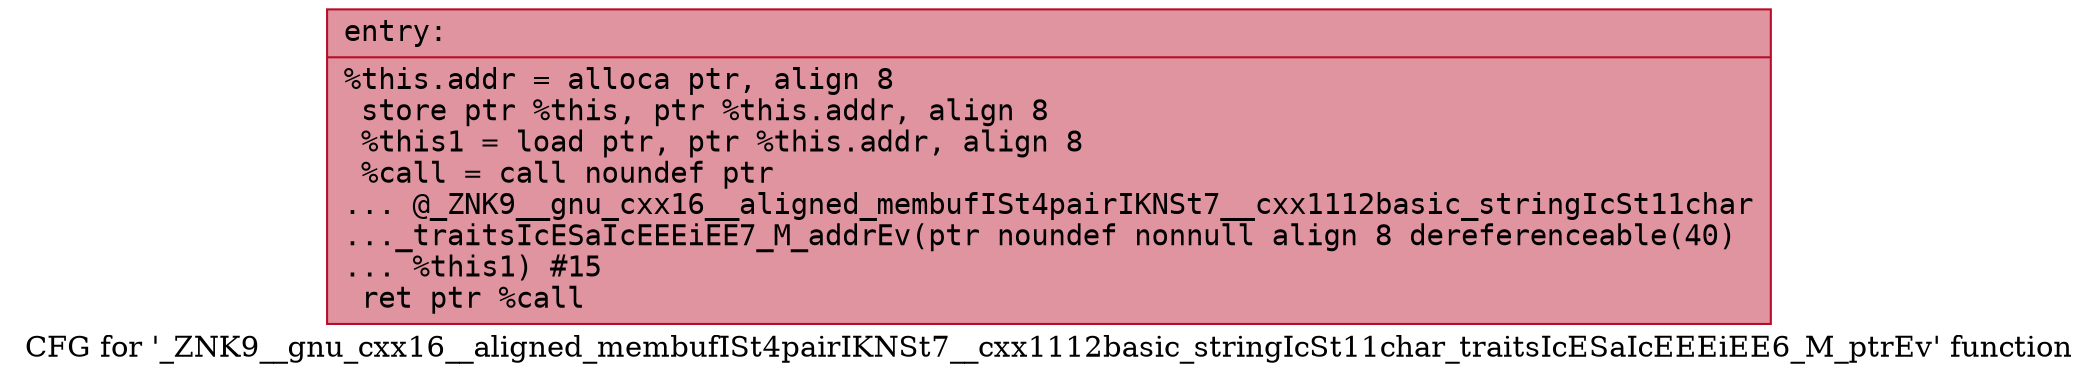 digraph "CFG for '_ZNK9__gnu_cxx16__aligned_membufISt4pairIKNSt7__cxx1112basic_stringIcSt11char_traitsIcESaIcEEEiEE6_M_ptrEv' function" {
	label="CFG for '_ZNK9__gnu_cxx16__aligned_membufISt4pairIKNSt7__cxx1112basic_stringIcSt11char_traitsIcESaIcEEEiEE6_M_ptrEv' function";

	Node0x55bd4060f4d0 [shape=record,color="#b70d28ff", style=filled, fillcolor="#b70d2870" fontname="Courier",label="{entry:\l|  %this.addr = alloca ptr, align 8\l  store ptr %this, ptr %this.addr, align 8\l  %this1 = load ptr, ptr %this.addr, align 8\l  %call = call noundef ptr\l... @_ZNK9__gnu_cxx16__aligned_membufISt4pairIKNSt7__cxx1112basic_stringIcSt11char\l..._traitsIcESaIcEEEiEE7_M_addrEv(ptr noundef nonnull align 8 dereferenceable(40)\l... %this1) #15\l  ret ptr %call\l}"];
}
